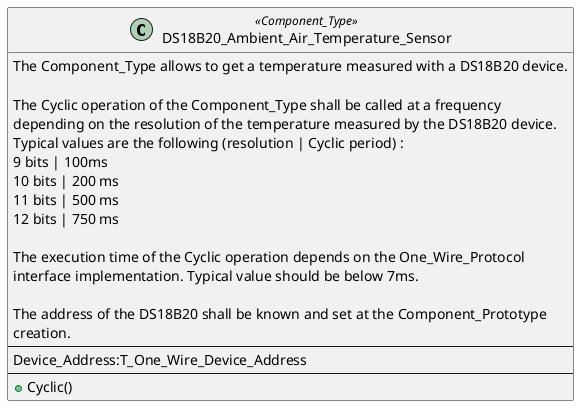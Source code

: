 @startuml

class DS18B20_Ambient_Air_Temperature_Sensor <<Component_Type>>
{
  The Component_Type allows to get a temperature measured with a DS18B20 device.

  The Cyclic operation of the Component_Type shall be called at a frequency
  depending on the resolution of the temperature measured by the DS18B20 device.
  Typical values are the following (resolution | Cyclic period) :
    9 bits | 100ms
    10 bits | 200 ms
    11 bits | 500 ms
    12 bits | 750 ms

  The execution time of the Cyclic operation depends on the One_Wire_Protocol
  interface implementation. Typical value should be below 7ms.

  The address of the DS18B20 shall be known and set at the Component_Prototype
  creation.
  --
  Device_Address:T_One_Wire_Device_Address
  --
  + Cyclic()
}

@enduml
